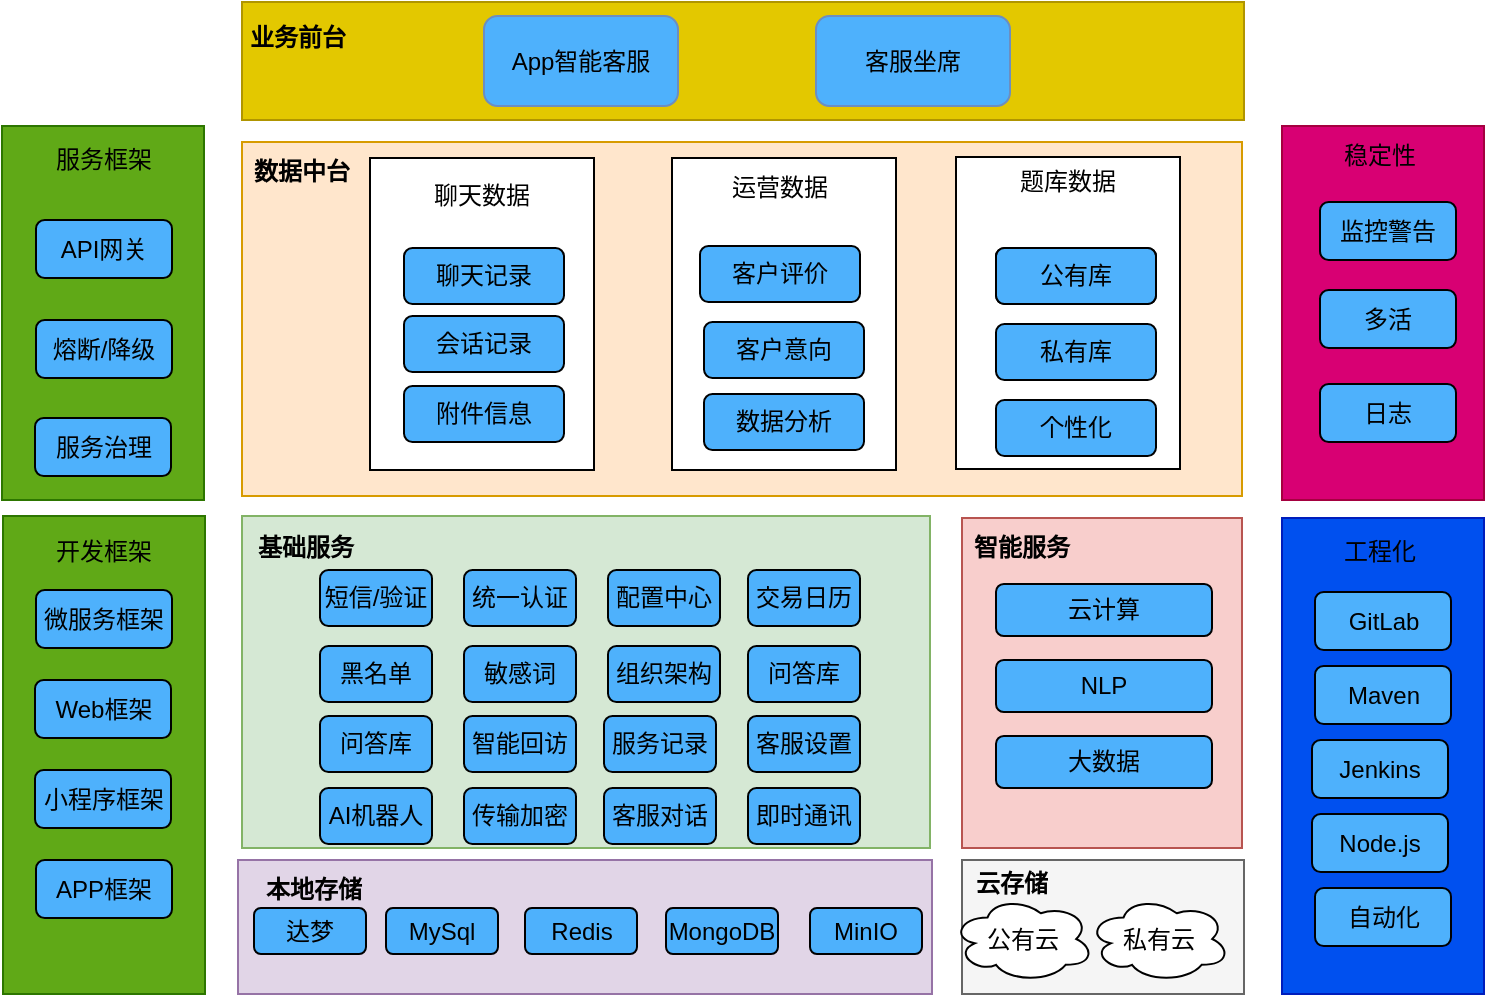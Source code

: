 <mxfile version="22.1.2" type="github">
  <diagram name="第 1 页" id="k6bWC8IlYyiT_uQ4D0yM">
    <mxGraphModel dx="1434" dy="746" grid="0" gridSize="10" guides="1" tooltips="1" connect="1" arrows="1" fold="1" page="0" pageScale="1" pageWidth="827" pageHeight="1169" math="0" shadow="0">
      <root>
        <mxCell id="0" />
        <mxCell id="1" parent="0" />
        <mxCell id="FXBnlz-k-0m6f4a4qK0G-1" value="" style="rounded=0;whiteSpace=wrap;html=1;fillColor=#e3c800;fontColor=#000000;strokeColor=#B09500;" parent="1" vertex="1">
          <mxGeometry x="138" y="225" width="501" height="59" as="geometry" />
        </mxCell>
        <mxCell id="FXBnlz-k-0m6f4a4qK0G-2" value="业务前台" style="text;html=1;strokeColor=none;fillColor=none;align=center;verticalAlign=middle;whiteSpace=wrap;rounded=0;fontColor=#000000;fontStyle=1" parent="1" vertex="1">
          <mxGeometry x="136" y="228" width="60" height="30" as="geometry" />
        </mxCell>
        <mxCell id="FXBnlz-k-0m6f4a4qK0G-4" value="客服坐席" style="rounded=1;whiteSpace=wrap;html=1;fillColor=#4EB1FC;strokeColor=#6c8ebf;" parent="1" vertex="1">
          <mxGeometry x="425" y="232" width="97" height="45" as="geometry" />
        </mxCell>
        <mxCell id="FXBnlz-k-0m6f4a4qK0G-5" value="App智能客服" style="rounded=1;whiteSpace=wrap;html=1;fillColor=#4EB1FC;strokeColor=#6c8ebf;" parent="1" vertex="1">
          <mxGeometry x="259" y="232" width="97" height="45" as="geometry" />
        </mxCell>
        <mxCell id="FXBnlz-k-0m6f4a4qK0G-6" value="" style="rounded=0;whiteSpace=wrap;html=1;fillColor=#60a917;fontColor=#ffffff;strokeColor=#2D7600;" parent="1" vertex="1">
          <mxGeometry x="18" y="287" width="101" height="187" as="geometry" />
        </mxCell>
        <mxCell id="FXBnlz-k-0m6f4a4qK0G-7" value="服务框架" style="text;html=1;strokeColor=none;fillColor=none;align=center;verticalAlign=middle;whiteSpace=wrap;rounded=0;" parent="1" vertex="1">
          <mxGeometry x="39" y="289" width="60" height="30" as="geometry" />
        </mxCell>
        <mxCell id="FXBnlz-k-0m6f4a4qK0G-8" value="API网关" style="rounded=1;whiteSpace=wrap;html=1;fillColor=#4EB1FC;" parent="1" vertex="1">
          <mxGeometry x="35" y="334" width="68" height="29" as="geometry" />
        </mxCell>
        <mxCell id="FXBnlz-k-0m6f4a4qK0G-9" value="熔断/降级" style="rounded=1;whiteSpace=wrap;html=1;fillColor=#4EB1FC;" parent="1" vertex="1">
          <mxGeometry x="35" y="384" width="68" height="29" as="geometry" />
        </mxCell>
        <mxCell id="FXBnlz-k-0m6f4a4qK0G-10" value="服务治理" style="rounded=1;whiteSpace=wrap;html=1;fillColor=#4EB1FC;" parent="1" vertex="1">
          <mxGeometry x="34.5" y="433" width="68" height="29" as="geometry" />
        </mxCell>
        <mxCell id="FXBnlz-k-0m6f4a4qK0G-12" value="" style="rounded=0;whiteSpace=wrap;html=1;fillColor=#ffe6cc;strokeColor=#d79b00;" parent="1" vertex="1">
          <mxGeometry x="138" y="295" width="500" height="177" as="geometry" />
        </mxCell>
        <mxCell id="FXBnlz-k-0m6f4a4qK0G-13" value="数据中台" style="text;html=1;strokeColor=none;fillColor=none;align=center;verticalAlign=middle;whiteSpace=wrap;rounded=0;fontColor=#000000;fontStyle=1" parent="1" vertex="1">
          <mxGeometry x="138" y="295" width="60" height="30" as="geometry" />
        </mxCell>
        <mxCell id="FXBnlz-k-0m6f4a4qK0G-14" value="" style="rounded=0;whiteSpace=wrap;html=1;" parent="1" vertex="1">
          <mxGeometry x="202" y="303" width="112" height="156" as="geometry" />
        </mxCell>
        <mxCell id="FXBnlz-k-0m6f4a4qK0G-15" value="聊天数据" style="text;html=1;strokeColor=none;fillColor=none;align=center;verticalAlign=middle;whiteSpace=wrap;rounded=0;" parent="1" vertex="1">
          <mxGeometry x="228" y="307" width="60" height="30" as="geometry" />
        </mxCell>
        <mxCell id="FXBnlz-k-0m6f4a4qK0G-16" value="" style="rounded=0;whiteSpace=wrap;html=1;" parent="1" vertex="1">
          <mxGeometry x="353" y="303" width="112" height="156" as="geometry" />
        </mxCell>
        <mxCell id="FXBnlz-k-0m6f4a4qK0G-17" value="运营数据" style="text;html=1;strokeColor=none;fillColor=none;align=center;verticalAlign=middle;whiteSpace=wrap;rounded=0;" parent="1" vertex="1">
          <mxGeometry x="377" y="303" width="60" height="30" as="geometry" />
        </mxCell>
        <mxCell id="FXBnlz-k-0m6f4a4qK0G-19" value="" style="rounded=0;whiteSpace=wrap;html=1;" parent="1" vertex="1">
          <mxGeometry x="495" y="302.5" width="112" height="156" as="geometry" />
        </mxCell>
        <mxCell id="FXBnlz-k-0m6f4a4qK0G-20" value="题库数据" style="text;html=1;strokeColor=none;fillColor=none;align=center;verticalAlign=middle;whiteSpace=wrap;rounded=0;" parent="1" vertex="1">
          <mxGeometry x="521" y="300" width="60" height="30" as="geometry" />
        </mxCell>
        <mxCell id="FXBnlz-k-0m6f4a4qK0G-21" value="聊天记录" style="rounded=1;whiteSpace=wrap;html=1;fillColor=#4EB1FC;" parent="1" vertex="1">
          <mxGeometry x="219" y="348" width="80" height="28" as="geometry" />
        </mxCell>
        <mxCell id="FXBnlz-k-0m6f4a4qK0G-22" value="会话记录" style="rounded=1;whiteSpace=wrap;html=1;fillColor=#4EB1FC;" parent="1" vertex="1">
          <mxGeometry x="219" y="382" width="80" height="28" as="geometry" />
        </mxCell>
        <mxCell id="FXBnlz-k-0m6f4a4qK0G-23" value="附件信息" style="rounded=1;whiteSpace=wrap;html=1;fillColor=#4EB1FC;" parent="1" vertex="1">
          <mxGeometry x="219" y="417" width="80" height="28" as="geometry" />
        </mxCell>
        <mxCell id="FXBnlz-k-0m6f4a4qK0G-25" value="客户评价" style="rounded=1;whiteSpace=wrap;html=1;fillColor=#4EB1FC;" parent="1" vertex="1">
          <mxGeometry x="367" y="347" width="80" height="28" as="geometry" />
        </mxCell>
        <mxCell id="FXBnlz-k-0m6f4a4qK0G-27" value="公有库" style="rounded=1;whiteSpace=wrap;html=1;" parent="1" vertex="1">
          <mxGeometry x="515" y="348" width="80" height="28" as="geometry" />
        </mxCell>
        <mxCell id="FXBnlz-k-0m6f4a4qK0G-28" value="公有库" style="rounded=1;whiteSpace=wrap;html=1;fillColor=#4EB1FC;" parent="1" vertex="1">
          <mxGeometry x="515" y="348" width="80" height="28" as="geometry" />
        </mxCell>
        <mxCell id="FXBnlz-k-0m6f4a4qK0G-29" value="私有库" style="rounded=1;whiteSpace=wrap;html=1;fillColor=#4EB1FC;" parent="1" vertex="1">
          <mxGeometry x="515" y="386" width="80" height="28" as="geometry" />
        </mxCell>
        <mxCell id="FXBnlz-k-0m6f4a4qK0G-30" value="个性化" style="rounded=1;whiteSpace=wrap;html=1;fillColor=#4EB1FC;" parent="1" vertex="1">
          <mxGeometry x="515" y="424" width="80" height="28" as="geometry" />
        </mxCell>
        <mxCell id="FXBnlz-k-0m6f4a4qK0G-31" value="" style="rounded=0;whiteSpace=wrap;html=1;fillColor=#60a917;fontColor=#ffffff;strokeColor=#2D7600;" parent="1" vertex="1">
          <mxGeometry x="18.5" y="482" width="101" height="239" as="geometry" />
        </mxCell>
        <mxCell id="FXBnlz-k-0m6f4a4qK0G-32" value="开发框架" style="text;html=1;strokeColor=none;fillColor=none;align=center;verticalAlign=middle;whiteSpace=wrap;rounded=0;" parent="1" vertex="1">
          <mxGeometry x="38.5" y="485" width="60" height="30" as="geometry" />
        </mxCell>
        <mxCell id="FXBnlz-k-0m6f4a4qK0G-33" value="微服务框架" style="rounded=1;whiteSpace=wrap;html=1;fillColor=#4EB1FC;" parent="1" vertex="1">
          <mxGeometry x="35" y="519" width="68" height="29" as="geometry" />
        </mxCell>
        <mxCell id="FXBnlz-k-0m6f4a4qK0G-34" value="Web框架" style="rounded=1;whiteSpace=wrap;html=1;fillColor=#4EB1FC;" parent="1" vertex="1">
          <mxGeometry x="34.5" y="564" width="68" height="29" as="geometry" />
        </mxCell>
        <mxCell id="FXBnlz-k-0m6f4a4qK0G-35" value="小程序框架" style="rounded=1;whiteSpace=wrap;html=1;fillColor=#4EB1FC;" parent="1" vertex="1">
          <mxGeometry x="34.5" y="609" width="68" height="29" as="geometry" />
        </mxCell>
        <mxCell id="FXBnlz-k-0m6f4a4qK0G-36" value="APP框架" style="rounded=1;whiteSpace=wrap;html=1;fillColor=#4EB1FC;" parent="1" vertex="1">
          <mxGeometry x="35" y="654" width="68" height="29" as="geometry" />
        </mxCell>
        <mxCell id="FXBnlz-k-0m6f4a4qK0G-37" value="" style="rounded=0;whiteSpace=wrap;html=1;fillColor=#d80073;fontColor=#ffffff;strokeColor=#A50040;" parent="1" vertex="1">
          <mxGeometry x="658" y="287" width="101" height="187" as="geometry" />
        </mxCell>
        <mxCell id="FXBnlz-k-0m6f4a4qK0G-38" value="稳定性" style="text;html=1;strokeColor=none;fillColor=none;align=center;verticalAlign=middle;whiteSpace=wrap;rounded=0;" parent="1" vertex="1">
          <mxGeometry x="677" y="287" width="60" height="30" as="geometry" />
        </mxCell>
        <mxCell id="FXBnlz-k-0m6f4a4qK0G-39" value="监控警告" style="rounded=1;whiteSpace=wrap;html=1;fillColor=#4EB1FC;" parent="1" vertex="1">
          <mxGeometry x="677" y="325" width="68" height="29" as="geometry" />
        </mxCell>
        <mxCell id="FXBnlz-k-0m6f4a4qK0G-40" value="多活" style="rounded=1;whiteSpace=wrap;html=1;fillColor=#4EB1FC;" parent="1" vertex="1">
          <mxGeometry x="677" y="369" width="68" height="29" as="geometry" />
        </mxCell>
        <mxCell id="FXBnlz-k-0m6f4a4qK0G-41" value="日志" style="rounded=1;whiteSpace=wrap;html=1;fillColor=#4EB1FC;" parent="1" vertex="1">
          <mxGeometry x="677" y="416" width="68" height="29" as="geometry" />
        </mxCell>
        <mxCell id="FXBnlz-k-0m6f4a4qK0G-42" value="" style="rounded=0;whiteSpace=wrap;html=1;fillColor=#0050ef;fontColor=#ffffff;strokeColor=#001DBC;" parent="1" vertex="1">
          <mxGeometry x="658" y="483" width="101" height="238" as="geometry" />
        </mxCell>
        <mxCell id="FXBnlz-k-0m6f4a4qK0G-43" value="工程化" style="text;html=1;strokeColor=none;fillColor=none;align=center;verticalAlign=middle;whiteSpace=wrap;rounded=0;" parent="1" vertex="1">
          <mxGeometry x="677" y="485" width="60" height="30" as="geometry" />
        </mxCell>
        <mxCell id="FXBnlz-k-0m6f4a4qK0G-44" value="GitLab" style="rounded=1;whiteSpace=wrap;html=1;fillColor=#4EB1FC;" parent="1" vertex="1">
          <mxGeometry x="674.5" y="520" width="68" height="29" as="geometry" />
        </mxCell>
        <mxCell id="FXBnlz-k-0m6f4a4qK0G-45" value="Maven" style="rounded=1;whiteSpace=wrap;html=1;fillColor=#4EB1FC;" parent="1" vertex="1">
          <mxGeometry x="674.5" y="557" width="68" height="29" as="geometry" />
        </mxCell>
        <mxCell id="FXBnlz-k-0m6f4a4qK0G-46" value="Jenkins" style="rounded=1;whiteSpace=wrap;html=1;fillColor=#4EB1FC;" parent="1" vertex="1">
          <mxGeometry x="673" y="594" width="68" height="29" as="geometry" />
        </mxCell>
        <mxCell id="FXBnlz-k-0m6f4a4qK0G-47" value="Node.js" style="rounded=1;whiteSpace=wrap;html=1;fillColor=#4EB1FC;" parent="1" vertex="1">
          <mxGeometry x="673" y="631" width="68" height="29" as="geometry" />
        </mxCell>
        <mxCell id="FXBnlz-k-0m6f4a4qK0G-48" value="自动化" style="rounded=1;whiteSpace=wrap;html=1;fillColor=#4EB1FC;" parent="1" vertex="1">
          <mxGeometry x="674.5" y="668" width="68" height="29" as="geometry" />
        </mxCell>
        <mxCell id="FXBnlz-k-0m6f4a4qK0G-49" value="" style="rounded=0;whiteSpace=wrap;html=1;fillColor=#d5e8d4;strokeColor=#82b366;" parent="1" vertex="1">
          <mxGeometry x="138" y="482" width="344" height="166" as="geometry" />
        </mxCell>
        <mxCell id="FXBnlz-k-0m6f4a4qK0G-50" value="基础服务" style="text;html=1;strokeColor=none;fillColor=none;align=center;verticalAlign=middle;whiteSpace=wrap;rounded=0;fontColor=#000000;fontStyle=1" parent="1" vertex="1">
          <mxGeometry x="140" y="483" width="60" height="30" as="geometry" />
        </mxCell>
        <mxCell id="FXBnlz-k-0m6f4a4qK0G-51" value="短信/验证" style="rounded=1;whiteSpace=wrap;html=1;fillColor=#4EB1FC;" parent="1" vertex="1">
          <mxGeometry x="177" y="509" width="56" height="28" as="geometry" />
        </mxCell>
        <mxCell id="FXBnlz-k-0m6f4a4qK0G-52" value="统一认证" style="rounded=1;whiteSpace=wrap;html=1;fillColor=#4EB1FC;" parent="1" vertex="1">
          <mxGeometry x="249" y="509" width="56" height="28" as="geometry" />
        </mxCell>
        <mxCell id="FXBnlz-k-0m6f4a4qK0G-53" value="配置中心" style="rounded=1;whiteSpace=wrap;html=1;fillColor=#4EB1FC;" parent="1" vertex="1">
          <mxGeometry x="321" y="509" width="56" height="28" as="geometry" />
        </mxCell>
        <mxCell id="FXBnlz-k-0m6f4a4qK0G-54" value="" style="rounded=0;whiteSpace=wrap;html=1;fillColor=#f8cecc;strokeColor=#b85450;" parent="1" vertex="1">
          <mxGeometry x="498" y="483" width="140" height="165" as="geometry" />
        </mxCell>
        <mxCell id="FXBnlz-k-0m6f4a4qK0G-55" value="智能服务" style="text;html=1;strokeColor=none;fillColor=none;align=center;verticalAlign=middle;whiteSpace=wrap;rounded=0;fontColor=#000000;fontStyle=1" parent="1" vertex="1">
          <mxGeometry x="498" y="483" width="60" height="30" as="geometry" />
        </mxCell>
        <mxCell id="FXBnlz-k-0m6f4a4qK0G-56" value="云计算" style="rounded=1;whiteSpace=wrap;html=1;fillColor=#4EB1FC;" parent="1" vertex="1">
          <mxGeometry x="515" y="516" width="108" height="26" as="geometry" />
        </mxCell>
        <mxCell id="FXBnlz-k-0m6f4a4qK0G-57" value="大数据" style="rounded=1;whiteSpace=wrap;html=1;fillColor=#4EB1FC;" parent="1" vertex="1">
          <mxGeometry x="515" y="592" width="108" height="26" as="geometry" />
        </mxCell>
        <mxCell id="FXBnlz-k-0m6f4a4qK0G-58" value="NLP" style="rounded=1;whiteSpace=wrap;html=1;fillColor=#4EB1FC;" parent="1" vertex="1">
          <mxGeometry x="515" y="554" width="108" height="26" as="geometry" />
        </mxCell>
        <mxCell id="FXBnlz-k-0m6f4a4qK0G-61" value="交易日历" style="rounded=1;whiteSpace=wrap;html=1;fillColor=#4EB1FC;" parent="1" vertex="1">
          <mxGeometry x="391" y="509" width="56" height="28" as="geometry" />
        </mxCell>
        <mxCell id="FXBnlz-k-0m6f4a4qK0G-62" value="黑名单" style="rounded=1;whiteSpace=wrap;html=1;fillColor=#4EB1FC;" parent="1" vertex="1">
          <mxGeometry x="177" y="547" width="56" height="28" as="geometry" />
        </mxCell>
        <mxCell id="FXBnlz-k-0m6f4a4qK0G-63" value="敏感词" style="rounded=1;whiteSpace=wrap;html=1;fillColor=#4EB1FC;" parent="1" vertex="1">
          <mxGeometry x="249" y="547" width="56" height="28" as="geometry" />
        </mxCell>
        <mxCell id="FXBnlz-k-0m6f4a4qK0G-64" value="组织架构" style="rounded=1;whiteSpace=wrap;html=1;fillColor=#4EB1FC;" parent="1" vertex="1">
          <mxGeometry x="321" y="547" width="56" height="28" as="geometry" />
        </mxCell>
        <mxCell id="FXBnlz-k-0m6f4a4qK0G-65" value="问答库" style="rounded=1;whiteSpace=wrap;html=1;fillColor=#4EB1FC;" parent="1" vertex="1">
          <mxGeometry x="391" y="547" width="56" height="28" as="geometry" />
        </mxCell>
        <mxCell id="FXBnlz-k-0m6f4a4qK0G-66" value="问答库" style="rounded=1;whiteSpace=wrap;html=1;fillColor=#4EB1FC;" parent="1" vertex="1">
          <mxGeometry x="177" y="582" width="56" height="28" as="geometry" />
        </mxCell>
        <mxCell id="FXBnlz-k-0m6f4a4qK0G-67" value="智能回访" style="rounded=1;whiteSpace=wrap;html=1;fillColor=#4EB1FC;" parent="1" vertex="1">
          <mxGeometry x="249" y="582" width="56" height="28" as="geometry" />
        </mxCell>
        <mxCell id="FXBnlz-k-0m6f4a4qK0G-68" value="服务记录" style="rounded=1;whiteSpace=wrap;html=1;fillColor=#4EB1FC;" parent="1" vertex="1">
          <mxGeometry x="319" y="582" width="56" height="28" as="geometry" />
        </mxCell>
        <mxCell id="FXBnlz-k-0m6f4a4qK0G-69" value="客服设置" style="rounded=1;whiteSpace=wrap;html=1;fillColor=#4EB1FC;" parent="1" vertex="1">
          <mxGeometry x="391" y="582" width="56" height="28" as="geometry" />
        </mxCell>
        <mxCell id="FXBnlz-k-0m6f4a4qK0G-70" value="" style="rounded=0;whiteSpace=wrap;html=1;fillColor=#e1d5e7;strokeColor=#9673a6;" parent="1" vertex="1">
          <mxGeometry x="136" y="654" width="347" height="67" as="geometry" />
        </mxCell>
        <mxCell id="FXBnlz-k-0m6f4a4qK0G-71" value="本地存储" style="text;html=1;strokeColor=none;fillColor=none;align=center;verticalAlign=middle;whiteSpace=wrap;rounded=0;fontStyle=1" parent="1" vertex="1">
          <mxGeometry x="144" y="654" width="60" height="30" as="geometry" />
        </mxCell>
        <mxCell id="FXBnlz-k-0m6f4a4qK0G-72" value="" style="rounded=0;whiteSpace=wrap;html=1;fillColor=#f5f5f5;fontColor=#333333;strokeColor=#666666;" parent="1" vertex="1">
          <mxGeometry x="498" y="654" width="141" height="67" as="geometry" />
        </mxCell>
        <mxCell id="FXBnlz-k-0m6f4a4qK0G-73" value="云存储" style="text;html=1;strokeColor=none;fillColor=none;align=center;verticalAlign=middle;whiteSpace=wrap;rounded=0;fontStyle=1" parent="1" vertex="1">
          <mxGeometry x="493" y="651" width="60" height="30" as="geometry" />
        </mxCell>
        <mxCell id="FXBnlz-k-0m6f4a4qK0G-74" value="公有云" style="ellipse;shape=cloud;whiteSpace=wrap;html=1;" parent="1" vertex="1">
          <mxGeometry x="493" y="672" width="71" height="43" as="geometry" />
        </mxCell>
        <mxCell id="FXBnlz-k-0m6f4a4qK0G-75" value="私有云" style="ellipse;shape=cloud;whiteSpace=wrap;html=1;" parent="1" vertex="1">
          <mxGeometry x="561" y="672" width="71" height="43" as="geometry" />
        </mxCell>
        <mxCell id="FXBnlz-k-0m6f4a4qK0G-76" value="MySql" style="rounded=1;whiteSpace=wrap;html=1;fillColor=#4EB1FC;" parent="1" vertex="1">
          <mxGeometry x="210" y="678" width="56" height="23" as="geometry" />
        </mxCell>
        <mxCell id="FXBnlz-k-0m6f4a4qK0G-77" value="Redis" style="rounded=1;whiteSpace=wrap;html=1;fillColor=#4EB1FC;" parent="1" vertex="1">
          <mxGeometry x="279.5" y="678" width="56" height="23" as="geometry" />
        </mxCell>
        <mxCell id="FXBnlz-k-0m6f4a4qK0G-78" value="MongoDB" style="rounded=1;whiteSpace=wrap;html=1;fillColor=#4EB1FC;" parent="1" vertex="1">
          <mxGeometry x="350" y="678" width="56" height="23" as="geometry" />
        </mxCell>
        <mxCell id="FXBnlz-k-0m6f4a4qK0G-79" value="MinIO" style="rounded=1;whiteSpace=wrap;html=1;fillColor=#4EB1FC;" parent="1" vertex="1">
          <mxGeometry x="422" y="678" width="56" height="23" as="geometry" />
        </mxCell>
        <mxCell id="FXBnlz-k-0m6f4a4qK0G-80" value="客户意向" style="rounded=1;whiteSpace=wrap;html=1;fillColor=#4EB1FC;" parent="1" vertex="1">
          <mxGeometry x="369" y="385" width="80" height="28" as="geometry" />
        </mxCell>
        <mxCell id="cY6eRg9czNvqvjU4vvyQ-1" value="AI机器人" style="rounded=1;whiteSpace=wrap;html=1;fillColor=#4EB1FC;" vertex="1" parent="1">
          <mxGeometry x="177" y="618" width="56" height="28" as="geometry" />
        </mxCell>
        <mxCell id="cY6eRg9czNvqvjU4vvyQ-2" value="传输加密" style="rounded=1;whiteSpace=wrap;html=1;fillColor=#4EB1FC;" vertex="1" parent="1">
          <mxGeometry x="249" y="618" width="56" height="28" as="geometry" />
        </mxCell>
        <mxCell id="cY6eRg9czNvqvjU4vvyQ-3" value="客服对话" style="rounded=1;whiteSpace=wrap;html=1;fillColor=#4EB1FC;" vertex="1" parent="1">
          <mxGeometry x="319" y="618" width="56" height="28" as="geometry" />
        </mxCell>
        <mxCell id="cY6eRg9czNvqvjU4vvyQ-4" value="即时通讯" style="rounded=1;whiteSpace=wrap;html=1;fillColor=#4EB1FC;" vertex="1" parent="1">
          <mxGeometry x="391" y="618" width="56" height="28" as="geometry" />
        </mxCell>
        <mxCell id="cY6eRg9czNvqvjU4vvyQ-5" value="达梦" style="rounded=1;whiteSpace=wrap;html=1;fillColor=#4EB1FC;" vertex="1" parent="1">
          <mxGeometry x="144" y="678" width="56" height="23" as="geometry" />
        </mxCell>
        <mxCell id="cY6eRg9czNvqvjU4vvyQ-6" value="数据分析" style="rounded=1;whiteSpace=wrap;html=1;fillColor=#4EB1FC;" vertex="1" parent="1">
          <mxGeometry x="369" y="421" width="80" height="28" as="geometry" />
        </mxCell>
      </root>
    </mxGraphModel>
  </diagram>
</mxfile>
